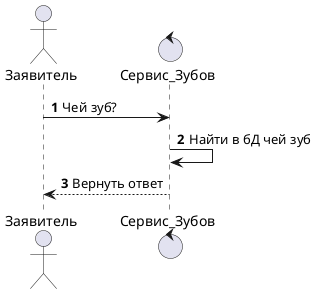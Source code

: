 @startuml
actor Заявитель
control Сервис_Зубов

autonumber

Заявитель->Сервис_Зубов: Чей зуб?
Сервис_Зубов->Сервис_Зубов: Найти в бД чей зуб
Сервис_Зубов-->Заявитель: Вернуть ответ


@enduml
